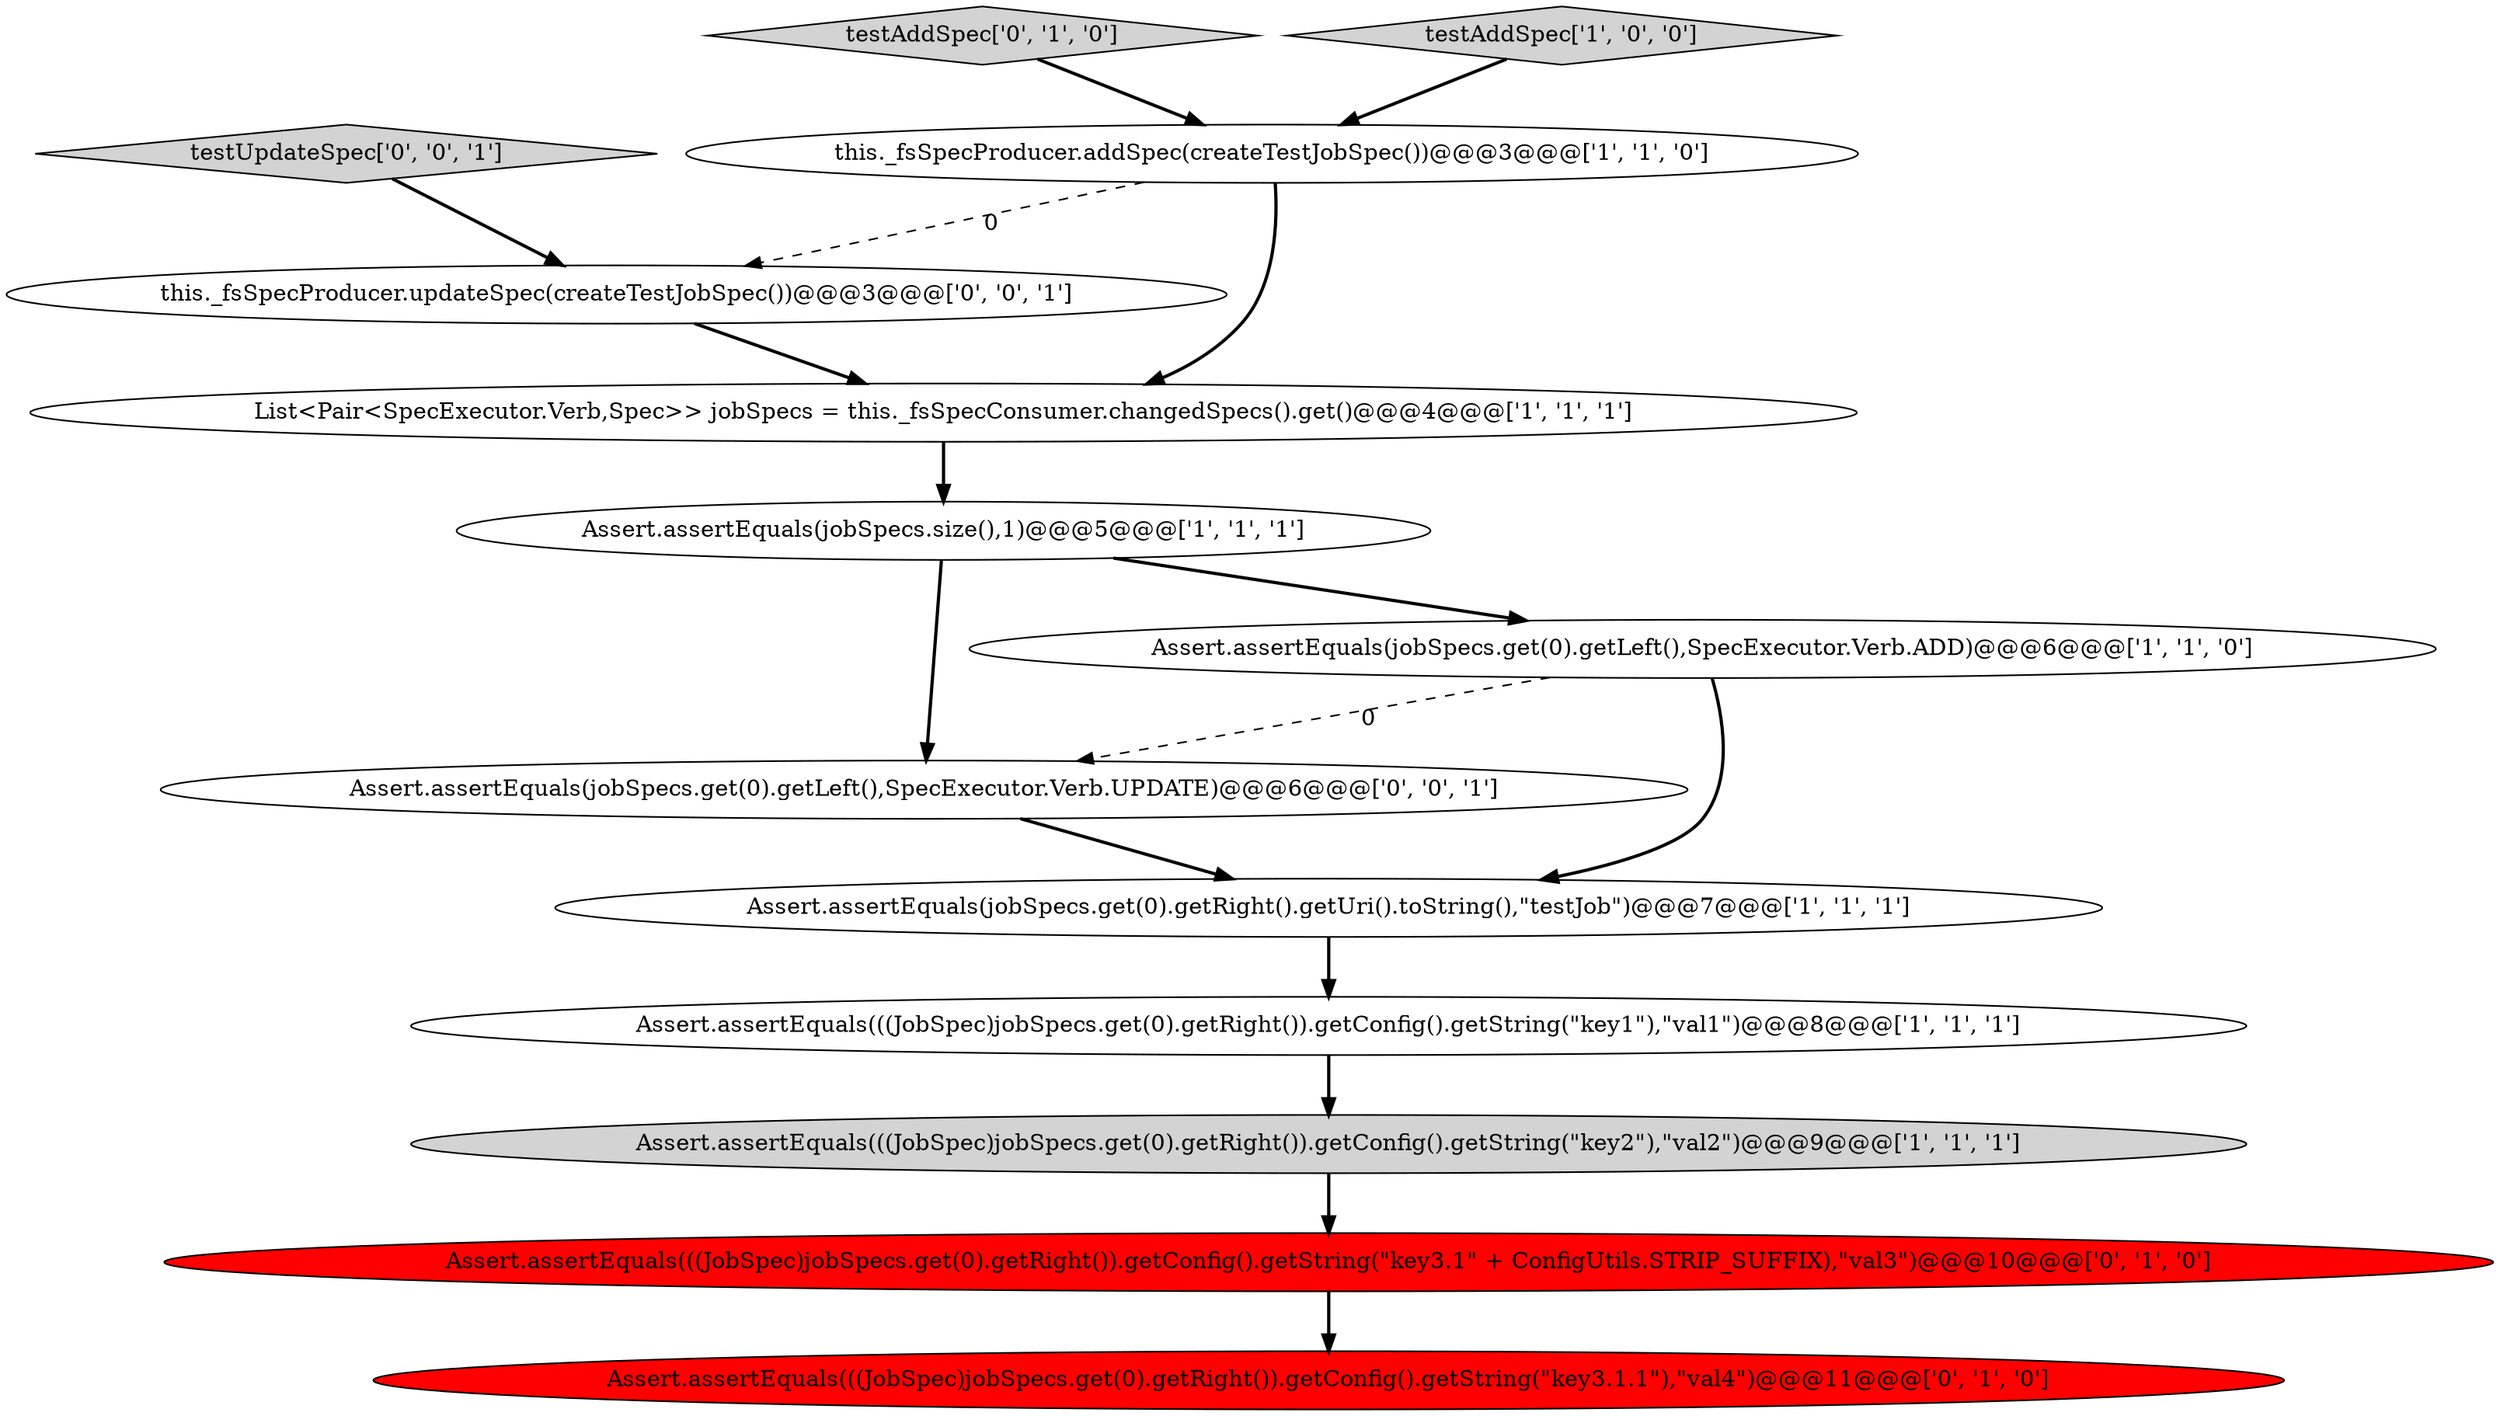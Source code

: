 digraph {
11 [style = filled, label = "testUpdateSpec['0', '0', '1']", fillcolor = lightgray, shape = diamond image = "AAA0AAABBB3BBB"];
1 [style = filled, label = "this._fsSpecProducer.addSpec(createTestJobSpec())@@@3@@@['1', '1', '0']", fillcolor = white, shape = ellipse image = "AAA0AAABBB1BBB"];
12 [style = filled, label = "Assert.assertEquals(jobSpecs.get(0).getLeft(),SpecExecutor.Verb.UPDATE)@@@6@@@['0', '0', '1']", fillcolor = white, shape = ellipse image = "AAA0AAABBB3BBB"];
6 [style = filled, label = "Assert.assertEquals(jobSpecs.get(0).getLeft(),SpecExecutor.Verb.ADD)@@@6@@@['1', '1', '0']", fillcolor = white, shape = ellipse image = "AAA0AAABBB1BBB"];
10 [style = filled, label = "testAddSpec['0', '1', '0']", fillcolor = lightgray, shape = diamond image = "AAA0AAABBB2BBB"];
8 [style = filled, label = "Assert.assertEquals(((JobSpec)jobSpecs.get(0).getRight()).getConfig().getString(\"key3.1\" + ConfigUtils.STRIP_SUFFIX),\"val3\")@@@10@@@['0', '1', '0']", fillcolor = red, shape = ellipse image = "AAA1AAABBB2BBB"];
9 [style = filled, label = "Assert.assertEquals(((JobSpec)jobSpecs.get(0).getRight()).getConfig().getString(\"key3.1.1\"),\"val4\")@@@11@@@['0', '1', '0']", fillcolor = red, shape = ellipse image = "AAA1AAABBB2BBB"];
13 [style = filled, label = "this._fsSpecProducer.updateSpec(createTestJobSpec())@@@3@@@['0', '0', '1']", fillcolor = white, shape = ellipse image = "AAA0AAABBB3BBB"];
4 [style = filled, label = "Assert.assertEquals(((JobSpec)jobSpecs.get(0).getRight()).getConfig().getString(\"key2\"),\"val2\")@@@9@@@['1', '1', '1']", fillcolor = lightgray, shape = ellipse image = "AAA0AAABBB1BBB"];
3 [style = filled, label = "testAddSpec['1', '0', '0']", fillcolor = lightgray, shape = diamond image = "AAA0AAABBB1BBB"];
2 [style = filled, label = "List<Pair<SpecExecutor.Verb,Spec>> jobSpecs = this._fsSpecConsumer.changedSpecs().get()@@@4@@@['1', '1', '1']", fillcolor = white, shape = ellipse image = "AAA0AAABBB1BBB"];
7 [style = filled, label = "Assert.assertEquals(((JobSpec)jobSpecs.get(0).getRight()).getConfig().getString(\"key1\"),\"val1\")@@@8@@@['1', '1', '1']", fillcolor = white, shape = ellipse image = "AAA0AAABBB1BBB"];
0 [style = filled, label = "Assert.assertEquals(jobSpecs.get(0).getRight().getUri().toString(),\"testJob\")@@@7@@@['1', '1', '1']", fillcolor = white, shape = ellipse image = "AAA0AAABBB1BBB"];
5 [style = filled, label = "Assert.assertEquals(jobSpecs.size(),1)@@@5@@@['1', '1', '1']", fillcolor = white, shape = ellipse image = "AAA0AAABBB1BBB"];
8->9 [style = bold, label=""];
4->8 [style = bold, label=""];
1->2 [style = bold, label=""];
6->0 [style = bold, label=""];
7->4 [style = bold, label=""];
5->6 [style = bold, label=""];
3->1 [style = bold, label=""];
10->1 [style = bold, label=""];
13->2 [style = bold, label=""];
5->12 [style = bold, label=""];
12->0 [style = bold, label=""];
11->13 [style = bold, label=""];
2->5 [style = bold, label=""];
0->7 [style = bold, label=""];
6->12 [style = dashed, label="0"];
1->13 [style = dashed, label="0"];
}
